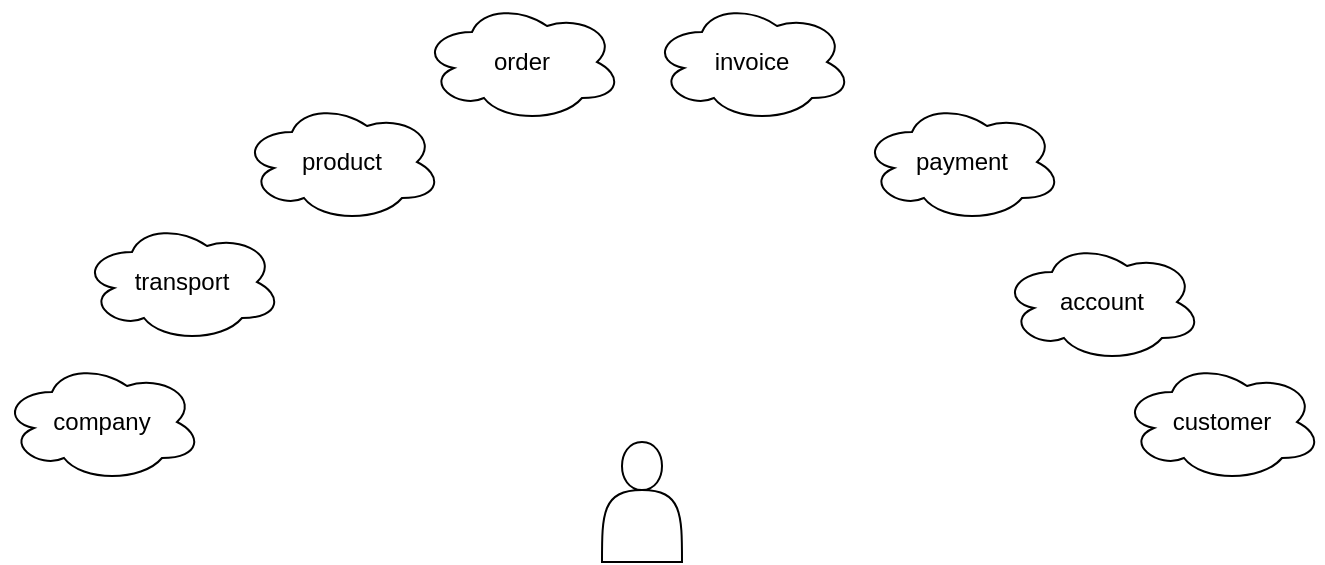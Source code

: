 <mxfile>
    <diagram id="zw_MgG5zRByUEj3AtD1Y" name="Page-1">
        <mxGraphModel dx="883" dy="622" grid="1" gridSize="10" guides="1" tooltips="1" connect="1" arrows="1" fold="1" page="1" pageScale="1" pageWidth="850" pageHeight="1100" math="0" shadow="0">
            <root>
                <mxCell id="0"/>
                <mxCell id="1" parent="0"/>
                <mxCell id="2" value="" style="shape=actor;whiteSpace=wrap;html=1;" vertex="1" parent="1">
                    <mxGeometry x="400" y="540" width="40" height="60" as="geometry"/>
                </mxCell>
                <mxCell id="3" value="payment" style="ellipse;shape=cloud;whiteSpace=wrap;html=1;align=center;" vertex="1" parent="1">
                    <mxGeometry x="530" y="370" width="100" height="60" as="geometry"/>
                </mxCell>
                <mxCell id="4" value="invoice" style="ellipse;shape=cloud;whiteSpace=wrap;html=1;align=center;" vertex="1" parent="1">
                    <mxGeometry x="425" y="320" width="100" height="60" as="geometry"/>
                </mxCell>
                <mxCell id="5" value="order" style="ellipse;shape=cloud;whiteSpace=wrap;html=1;align=center;" vertex="1" parent="1">
                    <mxGeometry x="310" y="320" width="100" height="60" as="geometry"/>
                </mxCell>
                <mxCell id="6" value="product" style="ellipse;shape=cloud;whiteSpace=wrap;html=1;align=center;" vertex="1" parent="1">
                    <mxGeometry x="220" y="370" width="100" height="60" as="geometry"/>
                </mxCell>
                <mxCell id="7" value="transport" style="ellipse;shape=cloud;whiteSpace=wrap;html=1;align=center;" vertex="1" parent="1">
                    <mxGeometry x="140" y="430" width="100" height="60" as="geometry"/>
                </mxCell>
                <mxCell id="8" value="company" style="ellipse;shape=cloud;whiteSpace=wrap;html=1;align=center;" vertex="1" parent="1">
                    <mxGeometry x="100" y="500" width="100" height="60" as="geometry"/>
                </mxCell>
                <mxCell id="9" value="customer" style="ellipse;shape=cloud;whiteSpace=wrap;html=1;align=center;" vertex="1" parent="1">
                    <mxGeometry x="660" y="500" width="100" height="60" as="geometry"/>
                </mxCell>
                <mxCell id="11" value="account" style="ellipse;shape=cloud;whiteSpace=wrap;html=1;align=center;" vertex="1" parent="1">
                    <mxGeometry x="600" y="440" width="100" height="60" as="geometry"/>
                </mxCell>
            </root>
        </mxGraphModel>
    </diagram>
</mxfile>
